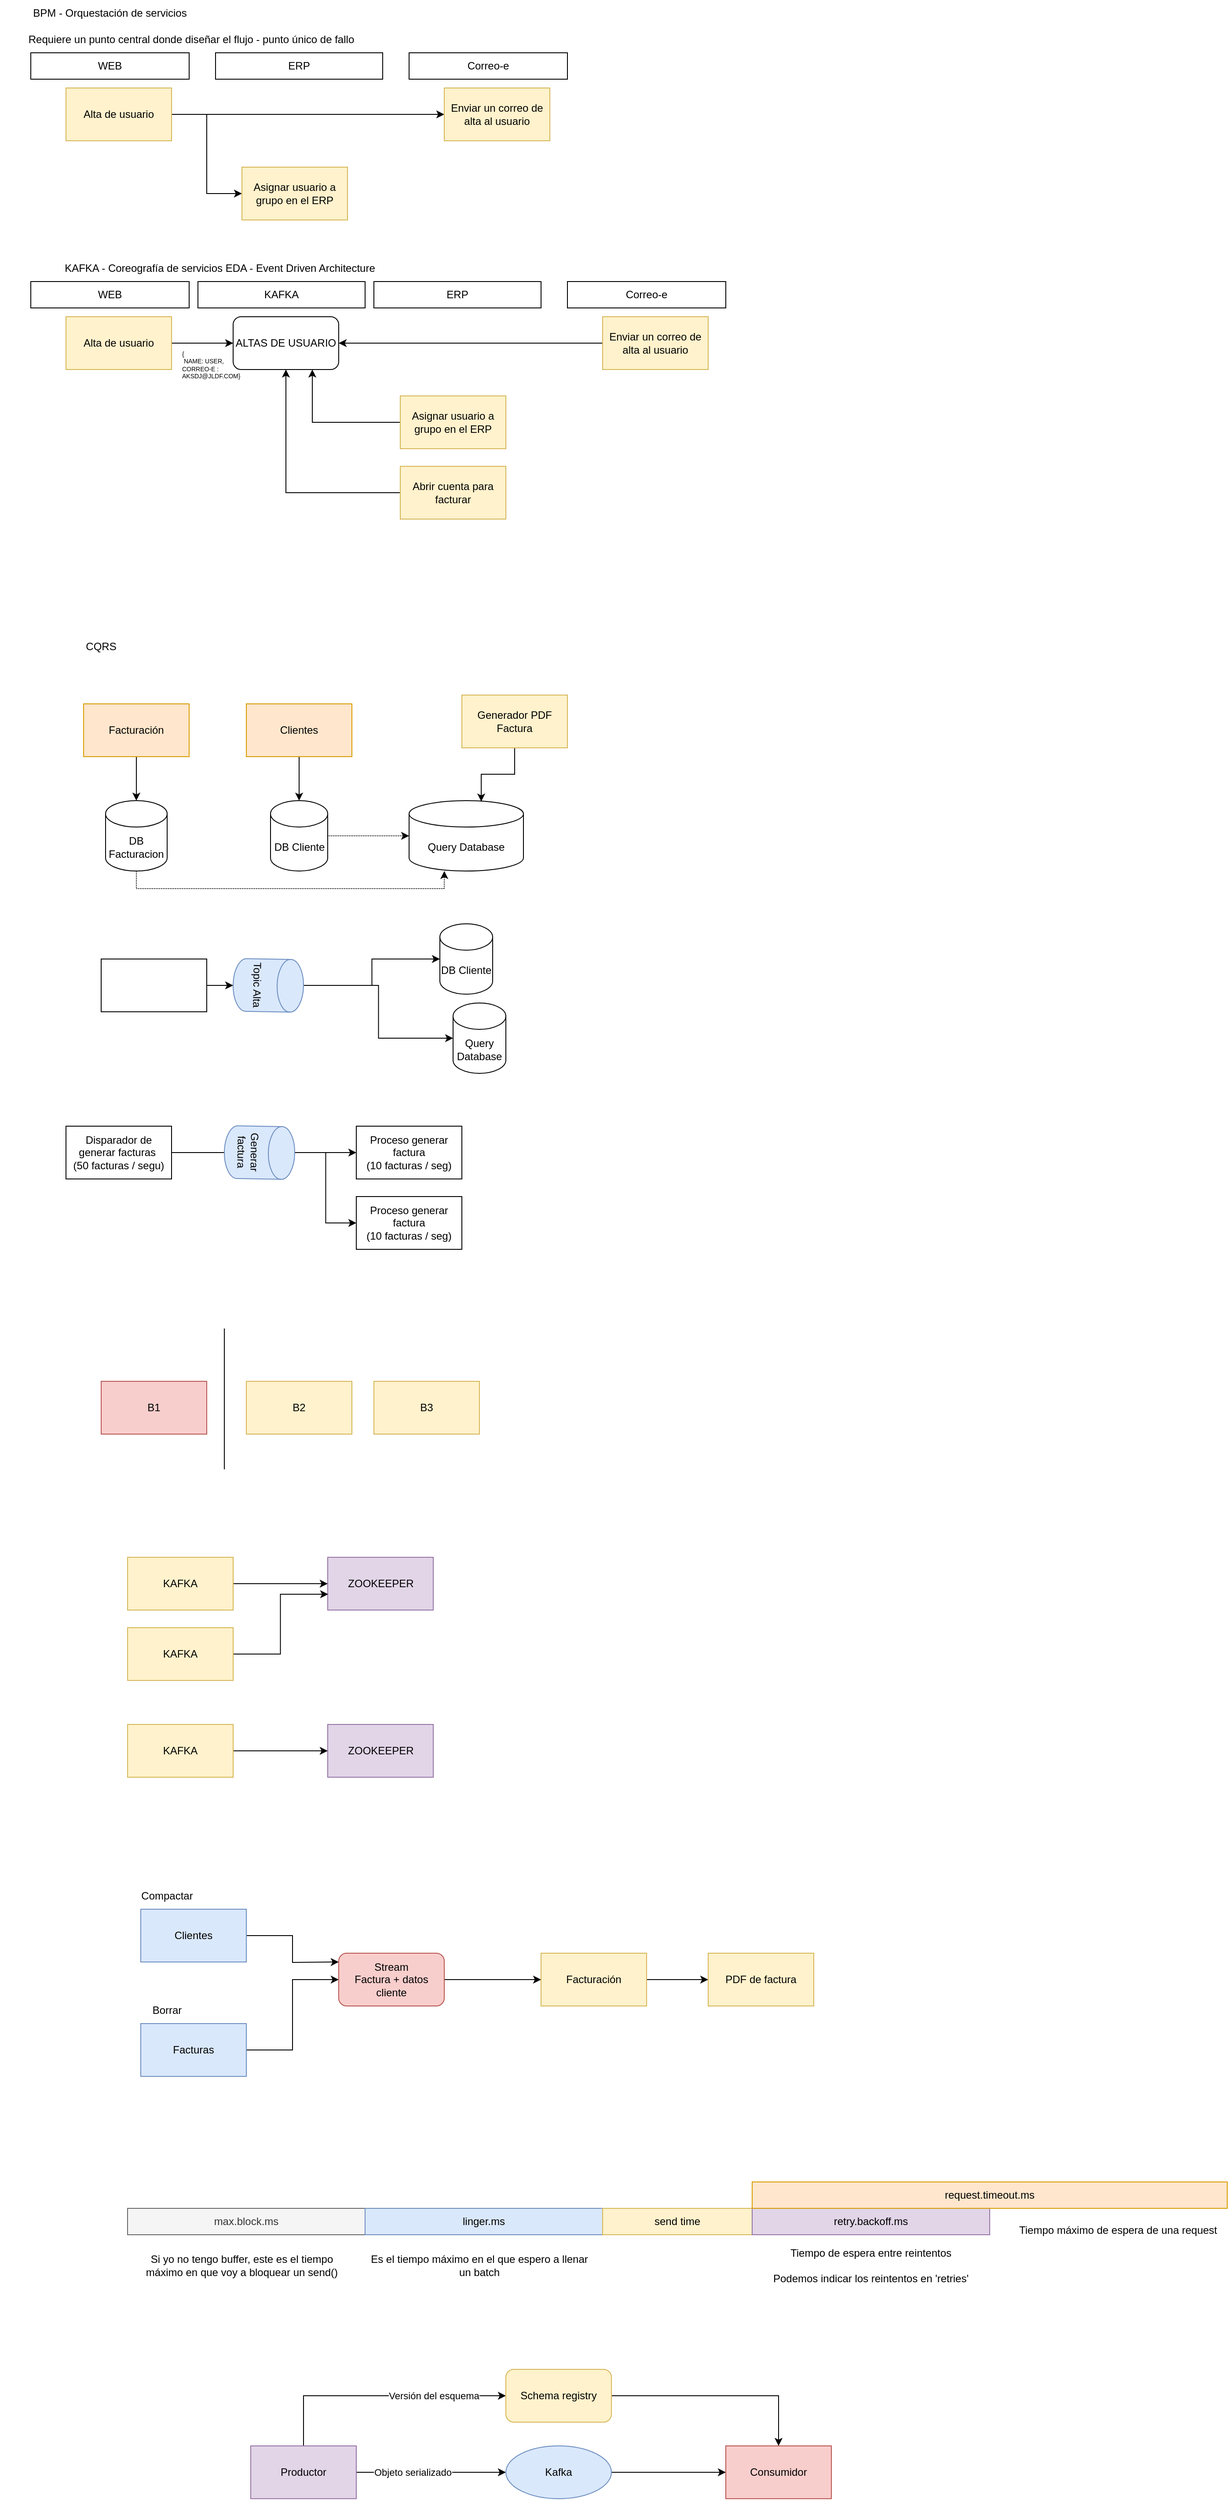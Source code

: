 <mxfile version="16.5.1" type="device"><diagram id="fLxO4m48xJR7mqXP97U9" name="Página-1"><mxGraphModel dx="1377" dy="808" grid="1" gridSize="10" guides="1" tooltips="1" connect="1" arrows="1" fold="1" page="1" pageScale="1" pageWidth="827" pageHeight="1169" math="0" shadow="0"><root><mxCell id="0"/><mxCell id="1" parent="0"/><mxCell id="S6XAkxGXSJYowWKBwoPL-4" style="edgeStyle=orthogonalEdgeStyle;rounded=0;orthogonalLoop=1;jettySize=auto;html=1;entryX=0;entryY=0.5;entryDx=0;entryDy=0;" parent="1" source="S6XAkxGXSJYowWKBwoPL-1" target="S6XAkxGXSJYowWKBwoPL-3" edge="1"><mxGeometry relative="1" as="geometry"/></mxCell><mxCell id="S6XAkxGXSJYowWKBwoPL-5" style="edgeStyle=orthogonalEdgeStyle;rounded=0;orthogonalLoop=1;jettySize=auto;html=1;entryX=0;entryY=0.5;entryDx=0;entryDy=0;" parent="1" source="S6XAkxGXSJYowWKBwoPL-1" target="S6XAkxGXSJYowWKBwoPL-2" edge="1"><mxGeometry relative="1" as="geometry"/></mxCell><mxCell id="S6XAkxGXSJYowWKBwoPL-1" value="Alta de usuario" style="rounded=0;whiteSpace=wrap;html=1;fillColor=#fff2cc;strokeColor=#d6b656;" parent="1" vertex="1"><mxGeometry x="170" y="330" width="120" height="60" as="geometry"/></mxCell><mxCell id="S6XAkxGXSJYowWKBwoPL-2" value="Asignar usuario a grupo en el ERP" style="rounded=0;whiteSpace=wrap;html=1;fillColor=#fff2cc;strokeColor=#d6b656;" parent="1" vertex="1"><mxGeometry x="370" y="420" width="120" height="60" as="geometry"/></mxCell><mxCell id="S6XAkxGXSJYowWKBwoPL-3" value="Enviar un correo de alta al usuario" style="rounded=0;whiteSpace=wrap;html=1;fillColor=#fff2cc;strokeColor=#d6b656;" parent="1" vertex="1"><mxGeometry x="600" y="330" width="120" height="60" as="geometry"/></mxCell><mxCell id="S6XAkxGXSJYowWKBwoPL-6" value="BPM - Orquestación de servicios" style="text;html=1;strokeColor=none;fillColor=none;align=center;verticalAlign=middle;whiteSpace=wrap;rounded=0;" parent="1" vertex="1"><mxGeometry x="95" y="230" width="250" height="30" as="geometry"/></mxCell><mxCell id="S6XAkxGXSJYowWKBwoPL-7" value="WEB" style="rounded=0;whiteSpace=wrap;html=1;" parent="1" vertex="1"><mxGeometry x="130" y="290" width="180" height="30" as="geometry"/></mxCell><mxCell id="S6XAkxGXSJYowWKBwoPL-8" value="ERP" style="rounded=0;whiteSpace=wrap;html=1;" parent="1" vertex="1"><mxGeometry x="340" y="290" width="190" height="30" as="geometry"/></mxCell><mxCell id="S6XAkxGXSJYowWKBwoPL-9" value="Correo-e" style="rounded=0;whiteSpace=wrap;html=1;" parent="1" vertex="1"><mxGeometry x="560" y="290" width="180" height="30" as="geometry"/></mxCell><mxCell id="S6XAkxGXSJYowWKBwoPL-21" style="edgeStyle=orthogonalEdgeStyle;rounded=0;orthogonalLoop=1;jettySize=auto;html=1;entryX=0;entryY=0.5;entryDx=0;entryDy=0;" parent="1" source="S6XAkxGXSJYowWKBwoPL-12" target="S6XAkxGXSJYowWKBwoPL-20" edge="1"><mxGeometry relative="1" as="geometry"/></mxCell><mxCell id="S6XAkxGXSJYowWKBwoPL-12" value="Alta de usuario" style="rounded=0;whiteSpace=wrap;html=1;fillColor=#fff2cc;strokeColor=#d6b656;" parent="1" vertex="1"><mxGeometry x="170" y="590" width="120" height="60" as="geometry"/></mxCell><mxCell id="S6XAkxGXSJYowWKBwoPL-24" style="edgeStyle=orthogonalEdgeStyle;rounded=0;orthogonalLoop=1;jettySize=auto;html=1;entryX=0.75;entryY=1;entryDx=0;entryDy=0;fontSize=7;" parent="1" source="S6XAkxGXSJYowWKBwoPL-13" target="S6XAkxGXSJYowWKBwoPL-20" edge="1"><mxGeometry relative="1" as="geometry"/></mxCell><mxCell id="S6XAkxGXSJYowWKBwoPL-13" value="Asignar usuario a grupo en el ERP" style="rounded=0;whiteSpace=wrap;html=1;fillColor=#fff2cc;strokeColor=#d6b656;" parent="1" vertex="1"><mxGeometry x="550" y="680" width="120" height="60" as="geometry"/></mxCell><mxCell id="S6XAkxGXSJYowWKBwoPL-23" style="edgeStyle=orthogonalEdgeStyle;rounded=0;orthogonalLoop=1;jettySize=auto;html=1;entryX=1;entryY=0.5;entryDx=0;entryDy=0;fontSize=7;" parent="1" source="S6XAkxGXSJYowWKBwoPL-14" target="S6XAkxGXSJYowWKBwoPL-20" edge="1"><mxGeometry relative="1" as="geometry"/></mxCell><mxCell id="S6XAkxGXSJYowWKBwoPL-14" value="Enviar un correo de alta al usuario" style="rounded=0;whiteSpace=wrap;html=1;fillColor=#fff2cc;strokeColor=#d6b656;" parent="1" vertex="1"><mxGeometry x="780" y="590" width="120" height="60" as="geometry"/></mxCell><mxCell id="S6XAkxGXSJYowWKBwoPL-15" value="KAFKA - Coreografía de servicios EDA - Event Driven Architecture" style="text;html=1;strokeColor=none;fillColor=none;align=center;verticalAlign=middle;whiteSpace=wrap;rounded=0;" parent="1" vertex="1"><mxGeometry x="110" y="520" width="470" height="30" as="geometry"/></mxCell><mxCell id="S6XAkxGXSJYowWKBwoPL-16" value="WEB" style="rounded=0;whiteSpace=wrap;html=1;" parent="1" vertex="1"><mxGeometry x="130" y="550" width="180" height="30" as="geometry"/></mxCell><mxCell id="S6XAkxGXSJYowWKBwoPL-17" value="ERP" style="rounded=0;whiteSpace=wrap;html=1;" parent="1" vertex="1"><mxGeometry x="520" y="550" width="190" height="30" as="geometry"/></mxCell><mxCell id="S6XAkxGXSJYowWKBwoPL-18" value="Correo-e" style="rounded=0;whiteSpace=wrap;html=1;" parent="1" vertex="1"><mxGeometry x="740" y="550" width="180" height="30" as="geometry"/></mxCell><mxCell id="S6XAkxGXSJYowWKBwoPL-19" value="KAFKA" style="rounded=0;whiteSpace=wrap;html=1;" parent="1" vertex="1"><mxGeometry x="320" y="550" width="190" height="30" as="geometry"/></mxCell><mxCell id="S6XAkxGXSJYowWKBwoPL-20" value="ALTAS DE USUARIO" style="rounded=1;whiteSpace=wrap;html=1;" parent="1" vertex="1"><mxGeometry x="360" y="590" width="120" height="60" as="geometry"/></mxCell><mxCell id="S6XAkxGXSJYowWKBwoPL-22" value="{&lt;br style=&quot;font-size: 7px;&quot;&gt;&amp;nbsp;NAME: USER,&lt;br style=&quot;font-size: 7px;&quot;&gt;CORREO-E : AKSDJ@JLDF.COM}" style="text;html=1;strokeColor=none;fillColor=none;align=left;verticalAlign=middle;whiteSpace=wrap;rounded=0;fontSize=7;" parent="1" vertex="1"><mxGeometry x="300" y="630" width="60" height="30" as="geometry"/></mxCell><mxCell id="S6XAkxGXSJYowWKBwoPL-25" value="Requiere un punto central donde diseñar el flujo - punto único de fallo" style="text;html=1;strokeColor=none;fillColor=none;align=center;verticalAlign=middle;whiteSpace=wrap;rounded=0;" parent="1" vertex="1"><mxGeometry x="95" y="260" width="435" height="30" as="geometry"/></mxCell><mxCell id="S6XAkxGXSJYowWKBwoPL-27" style="edgeStyle=orthogonalEdgeStyle;rounded=0;orthogonalLoop=1;jettySize=auto;html=1;fontSize=12;" parent="1" source="S6XAkxGXSJYowWKBwoPL-26" target="S6XAkxGXSJYowWKBwoPL-20" edge="1"><mxGeometry relative="1" as="geometry"/></mxCell><mxCell id="S6XAkxGXSJYowWKBwoPL-26" value="&lt;font style=&quot;font-size: 12px&quot;&gt;Abrir cuenta para facturar&lt;/font&gt;" style="rounded=0;whiteSpace=wrap;html=1;fontSize=7;fillColor=#fff2cc;strokeColor=#d6b656;" parent="1" vertex="1"><mxGeometry x="550" y="760" width="120" height="60" as="geometry"/></mxCell><mxCell id="S6XAkxGXSJYowWKBwoPL-28" value="CQRS" style="text;html=1;strokeColor=none;fillColor=none;align=center;verticalAlign=middle;whiteSpace=wrap;rounded=0;fontSize=12;" parent="1" vertex="1"><mxGeometry x="180" y="950" width="60" height="30" as="geometry"/></mxCell><mxCell id="S6XAkxGXSJYowWKBwoPL-31" style="edgeStyle=orthogonalEdgeStyle;rounded=0;orthogonalLoop=1;jettySize=auto;html=1;fontSize=12;" parent="1" source="S6XAkxGXSJYowWKBwoPL-29" edge="1"><mxGeometry relative="1" as="geometry"><mxPoint x="250" y="1140" as="targetPoint"/></mxGeometry></mxCell><mxCell id="S6XAkxGXSJYowWKBwoPL-29" value="Facturación" style="rounded=0;whiteSpace=wrap;html=1;fontSize=12;fillColor=#ffe6cc;strokeColor=#d79b00;" parent="1" vertex="1"><mxGeometry x="190" y="1030" width="120" height="60" as="geometry"/></mxCell><mxCell id="S6XAkxGXSJYowWKBwoPL-34" style="edgeStyle=orthogonalEdgeStyle;rounded=0;orthogonalLoop=1;jettySize=auto;html=1;entryX=0.5;entryY=0;entryDx=0;entryDy=0;entryPerimeter=0;fontSize=12;" parent="1" source="S6XAkxGXSJYowWKBwoPL-30" target="S6XAkxGXSJYowWKBwoPL-33" edge="1"><mxGeometry relative="1" as="geometry"/></mxCell><mxCell id="S6XAkxGXSJYowWKBwoPL-30" value="Clientes" style="rounded=0;whiteSpace=wrap;html=1;fontSize=12;fillColor=#ffe6cc;strokeColor=#d79b00;" parent="1" vertex="1"><mxGeometry x="375" y="1030" width="120" height="60" as="geometry"/></mxCell><mxCell id="S6XAkxGXSJYowWKBwoPL-39" style="edgeStyle=orthogonalEdgeStyle;rounded=0;orthogonalLoop=1;jettySize=auto;html=1;entryX=0.308;entryY=1;entryDx=0;entryDy=0;entryPerimeter=0;fontSize=12;dashed=1;dashPattern=1 1;" parent="1" source="S6XAkxGXSJYowWKBwoPL-32" target="S6XAkxGXSJYowWKBwoPL-37" edge="1"><mxGeometry relative="1" as="geometry"><Array as="points"><mxPoint x="250" y="1240"/><mxPoint x="600" y="1240"/></Array></mxGeometry></mxCell><mxCell id="S6XAkxGXSJYowWKBwoPL-32" value="DB Facturacion" style="shape=cylinder3;whiteSpace=wrap;html=1;boundedLbl=1;backgroundOutline=1;size=15;fontSize=12;" parent="1" vertex="1"><mxGeometry x="215" y="1140" width="70" height="80" as="geometry"/></mxCell><mxCell id="S6XAkxGXSJYowWKBwoPL-38" style="edgeStyle=orthogonalEdgeStyle;rounded=0;orthogonalLoop=1;jettySize=auto;html=1;fontSize=12;dashed=1;dashPattern=1 1;" parent="1" source="S6XAkxGXSJYowWKBwoPL-33" target="S6XAkxGXSJYowWKBwoPL-37" edge="1"><mxGeometry relative="1" as="geometry"/></mxCell><mxCell id="S6XAkxGXSJYowWKBwoPL-33" value="DB Cliente" style="shape=cylinder3;whiteSpace=wrap;html=1;boundedLbl=1;backgroundOutline=1;size=15;fontSize=12;" parent="1" vertex="1"><mxGeometry x="402.5" y="1140" width="65" height="80" as="geometry"/></mxCell><mxCell id="S6XAkxGXSJYowWKBwoPL-40" style="edgeStyle=orthogonalEdgeStyle;rounded=0;orthogonalLoop=1;jettySize=auto;html=1;entryX=0.631;entryY=0.013;entryDx=0;entryDy=0;entryPerimeter=0;fontSize=12;" parent="1" source="S6XAkxGXSJYowWKBwoPL-35" target="S6XAkxGXSJYowWKBwoPL-37" edge="1"><mxGeometry relative="1" as="geometry"/></mxCell><mxCell id="S6XAkxGXSJYowWKBwoPL-35" value="Generador PDF Factura" style="rounded=0;whiteSpace=wrap;html=1;fontSize=12;fillColor=#fff2cc;strokeColor=#d6b656;" parent="1" vertex="1"><mxGeometry x="620" y="1020" width="120" height="60" as="geometry"/></mxCell><mxCell id="S6XAkxGXSJYowWKBwoPL-37" value="Query Database" style="shape=cylinder3;whiteSpace=wrap;html=1;boundedLbl=1;backgroundOutline=1;size=15;fontSize=12;" parent="1" vertex="1"><mxGeometry x="560" y="1140" width="130" height="80" as="geometry"/></mxCell><mxCell id="S6XAkxGXSJYowWKBwoPL-44" style="edgeStyle=orthogonalEdgeStyle;rounded=0;orthogonalLoop=1;jettySize=auto;html=1;fontSize=12;" parent="1" source="S6XAkxGXSJYowWKBwoPL-41" target="S6XAkxGXSJYowWKBwoPL-45" edge="1"><mxGeometry relative="1" as="geometry"><mxPoint x="530" y="1300" as="targetPoint"/></mxGeometry></mxCell><mxCell id="S6XAkxGXSJYowWKBwoPL-46" style="edgeStyle=orthogonalEdgeStyle;rounded=0;orthogonalLoop=1;jettySize=auto;html=1;fontSize=12;" parent="1" source="S6XAkxGXSJYowWKBwoPL-41" target="S6XAkxGXSJYowWKBwoPL-47" edge="1"><mxGeometry relative="1" as="geometry"><mxPoint x="590" y="1410" as="targetPoint"/></mxGeometry></mxCell><mxCell id="S6XAkxGXSJYowWKBwoPL-41" value="Topic Alta" style="shape=cylinder3;whiteSpace=wrap;html=1;boundedLbl=1;backgroundOutline=1;size=15;fontSize=12;rotation=91;fillColor=#dae8fc;strokeColor=#6c8ebf;" parent="1" vertex="1"><mxGeometry x="370" y="1310" width="60" height="80" as="geometry"/></mxCell><mxCell id="S6XAkxGXSJYowWKBwoPL-43" style="edgeStyle=orthogonalEdgeStyle;rounded=0;orthogonalLoop=1;jettySize=auto;html=1;fontSize=12;" parent="1" source="S6XAkxGXSJYowWKBwoPL-42" target="S6XAkxGXSJYowWKBwoPL-41" edge="1"><mxGeometry relative="1" as="geometry"/></mxCell><mxCell id="S6XAkxGXSJYowWKBwoPL-42" value="" style="rounded=0;whiteSpace=wrap;html=1;fontSize=12;" parent="1" vertex="1"><mxGeometry x="210" y="1320" width="120" height="60" as="geometry"/></mxCell><mxCell id="S6XAkxGXSJYowWKBwoPL-45" value="DB Cliente" style="shape=cylinder3;whiteSpace=wrap;html=1;boundedLbl=1;backgroundOutline=1;size=15;fontSize=12;" parent="1" vertex="1"><mxGeometry x="595" y="1280" width="60" height="80" as="geometry"/></mxCell><mxCell id="S6XAkxGXSJYowWKBwoPL-47" value="Query Database" style="shape=cylinder3;whiteSpace=wrap;html=1;boundedLbl=1;backgroundOutline=1;size=15;fontSize=12;" parent="1" vertex="1"><mxGeometry x="610" y="1370" width="60" height="80" as="geometry"/></mxCell><mxCell id="S6XAkxGXSJYowWKBwoPL-53" style="edgeStyle=orthogonalEdgeStyle;rounded=0;orthogonalLoop=1;jettySize=auto;html=1;fontSize=12;" parent="1" source="S6XAkxGXSJYowWKBwoPL-48" target="S6XAkxGXSJYowWKBwoPL-52" edge="1"><mxGeometry relative="1" as="geometry"/></mxCell><mxCell id="S6XAkxGXSJYowWKBwoPL-48" value="Disparador de generar facturas&amp;nbsp;&lt;br&gt;(50 facturas / segu)" style="rounded=0;whiteSpace=wrap;html=1;fontSize=12;" parent="1" vertex="1"><mxGeometry x="170" y="1510" width="120" height="60" as="geometry"/></mxCell><mxCell id="S6XAkxGXSJYowWKBwoPL-56" style="edgeStyle=orthogonalEdgeStyle;rounded=0;orthogonalLoop=1;jettySize=auto;html=1;entryX=0;entryY=0.5;entryDx=0;entryDy=0;fontSize=12;" parent="1" source="S6XAkxGXSJYowWKBwoPL-51" target="S6XAkxGXSJYowWKBwoPL-54" edge="1"><mxGeometry relative="1" as="geometry"/></mxCell><mxCell id="S6XAkxGXSJYowWKBwoPL-51" value="Generar factura" style="shape=cylinder3;whiteSpace=wrap;html=1;boundedLbl=1;backgroundOutline=1;size=15;fontSize=12;rotation=91;fillColor=#dae8fc;strokeColor=#6c8ebf;" parent="1" vertex="1"><mxGeometry x="360" y="1500" width="60" height="80" as="geometry"/></mxCell><mxCell id="S6XAkxGXSJYowWKBwoPL-52" value="Proceso generar factura&lt;br&gt;(10 facturas / seg)" style="rounded=0;whiteSpace=wrap;html=1;fontSize=12;" parent="1" vertex="1"><mxGeometry x="500" y="1510" width="120" height="60" as="geometry"/></mxCell><mxCell id="S6XAkxGXSJYowWKBwoPL-54" value="Proceso generar factura&lt;br&gt;(10 facturas / seg)" style="rounded=0;whiteSpace=wrap;html=1;fontSize=12;" parent="1" vertex="1"><mxGeometry x="500" y="1590" width="120" height="60" as="geometry"/></mxCell><mxCell id="S6XAkxGXSJYowWKBwoPL-57" value="B1" style="rounded=0;whiteSpace=wrap;html=1;fontSize=12;fillColor=#f8cecc;strokeColor=#b85450;" parent="1" vertex="1"><mxGeometry x="210" y="1800" width="120" height="60" as="geometry"/></mxCell><mxCell id="S6XAkxGXSJYowWKBwoPL-58" value="B2" style="rounded=0;whiteSpace=wrap;html=1;fontSize=12;fillColor=#fff2cc;strokeColor=#d6b656;" parent="1" vertex="1"><mxGeometry x="375" y="1800" width="120" height="60" as="geometry"/></mxCell><mxCell id="S6XAkxGXSJYowWKBwoPL-59" value="B3" style="rounded=0;whiteSpace=wrap;html=1;fontSize=12;fillColor=#fff2cc;strokeColor=#d6b656;" parent="1" vertex="1"><mxGeometry x="520" y="1800" width="120" height="60" as="geometry"/></mxCell><mxCell id="S6XAkxGXSJYowWKBwoPL-60" value="" style="endArrow=none;html=1;rounded=0;fontSize=12;" parent="1" edge="1"><mxGeometry width="50" height="50" relative="1" as="geometry"><mxPoint x="350" y="1900" as="sourcePoint"/><mxPoint x="350" y="1740" as="targetPoint"/></mxGeometry></mxCell><mxCell id="S6XAkxGXSJYowWKBwoPL-61" value="ZOOKEEPER" style="rounded=0;whiteSpace=wrap;html=1;fontSize=12;fillColor=#e1d5e7;strokeColor=#9673a6;" parent="1" vertex="1"><mxGeometry x="467.5" y="2000" width="120" height="60" as="geometry"/></mxCell><mxCell id="S6XAkxGXSJYowWKBwoPL-63" style="edgeStyle=orthogonalEdgeStyle;rounded=0;orthogonalLoop=1;jettySize=auto;html=1;entryX=0;entryY=0.5;entryDx=0;entryDy=0;fontSize=12;" parent="1" source="S6XAkxGXSJYowWKBwoPL-62" target="S6XAkxGXSJYowWKBwoPL-61" edge="1"><mxGeometry relative="1" as="geometry"/></mxCell><mxCell id="S6XAkxGXSJYowWKBwoPL-62" value="KAFKA" style="rounded=0;whiteSpace=wrap;html=1;fontSize=12;fillColor=#fff2cc;strokeColor=#d6b656;" parent="1" vertex="1"><mxGeometry x="240" y="2000" width="120" height="60" as="geometry"/></mxCell><mxCell id="S6XAkxGXSJYowWKBwoPL-65" style="edgeStyle=orthogonalEdgeStyle;rounded=0;orthogonalLoop=1;jettySize=auto;html=1;entryX=0.004;entryY=0.7;entryDx=0;entryDy=0;entryPerimeter=0;fontSize=12;" parent="1" source="S6XAkxGXSJYowWKBwoPL-64" target="S6XAkxGXSJYowWKBwoPL-61" edge="1"><mxGeometry relative="1" as="geometry"/></mxCell><mxCell id="S6XAkxGXSJYowWKBwoPL-64" value="KAFKA" style="rounded=0;whiteSpace=wrap;html=1;fontSize=12;fillColor=#fff2cc;strokeColor=#d6b656;" parent="1" vertex="1"><mxGeometry x="240" y="2080" width="120" height="60" as="geometry"/></mxCell><mxCell id="S6XAkxGXSJYowWKBwoPL-66" value="ZOOKEEPER" style="rounded=0;whiteSpace=wrap;html=1;fontSize=12;fillColor=#e1d5e7;strokeColor=#9673a6;" parent="1" vertex="1"><mxGeometry x="467.5" y="2190" width="120" height="60" as="geometry"/></mxCell><mxCell id="S6XAkxGXSJYowWKBwoPL-70" style="edgeStyle=orthogonalEdgeStyle;rounded=0;orthogonalLoop=1;jettySize=auto;html=1;fontSize=12;" parent="1" source="S6XAkxGXSJYowWKBwoPL-69" target="S6XAkxGXSJYowWKBwoPL-66" edge="1"><mxGeometry relative="1" as="geometry"/></mxCell><mxCell id="S6XAkxGXSJYowWKBwoPL-69" value="KAFKA" style="rounded=0;whiteSpace=wrap;html=1;fontSize=12;fillColor=#fff2cc;strokeColor=#d6b656;" parent="1" vertex="1"><mxGeometry x="240" y="2190" width="120" height="60" as="geometry"/></mxCell><mxCell id="LJff1ycHFHwa_moLUTAg-9" style="edgeStyle=orthogonalEdgeStyle;rounded=0;orthogonalLoop=1;jettySize=auto;html=1;" edge="1" parent="1" source="LJff1ycHFHwa_moLUTAg-1"><mxGeometry relative="1" as="geometry"><mxPoint x="480" y="2460" as="targetPoint"/></mxGeometry></mxCell><mxCell id="LJff1ycHFHwa_moLUTAg-1" value="Clientes" style="rounded=0;whiteSpace=wrap;html=1;fillColor=#dae8fc;strokeColor=#6c8ebf;" vertex="1" parent="1"><mxGeometry x="255" y="2400" width="120" height="60" as="geometry"/></mxCell><mxCell id="LJff1ycHFHwa_moLUTAg-6" style="edgeStyle=orthogonalEdgeStyle;rounded=0;orthogonalLoop=1;jettySize=auto;html=1;entryX=0;entryY=0.5;entryDx=0;entryDy=0;" edge="1" parent="1" source="LJff1ycHFHwa_moLUTAg-2" target="LJff1ycHFHwa_moLUTAg-10"><mxGeometry relative="1" as="geometry"><mxPoint x="490" y="2490" as="targetPoint"/></mxGeometry></mxCell><mxCell id="LJff1ycHFHwa_moLUTAg-2" value="Facturas" style="rounded=0;whiteSpace=wrap;html=1;fillColor=#dae8fc;strokeColor=#6c8ebf;" vertex="1" parent="1"><mxGeometry x="255" y="2530" width="120" height="60" as="geometry"/></mxCell><mxCell id="LJff1ycHFHwa_moLUTAg-5" value="" style="edgeStyle=orthogonalEdgeStyle;rounded=0;orthogonalLoop=1;jettySize=auto;html=1;" edge="1" parent="1" source="LJff1ycHFHwa_moLUTAg-3" target="LJff1ycHFHwa_moLUTAg-4"><mxGeometry relative="1" as="geometry"/></mxCell><mxCell id="LJff1ycHFHwa_moLUTAg-3" value="Facturación" style="rounded=0;whiteSpace=wrap;html=1;fillColor=#fff2cc;strokeColor=#d6b656;" vertex="1" parent="1"><mxGeometry x="710" y="2450" width="120" height="60" as="geometry"/></mxCell><mxCell id="LJff1ycHFHwa_moLUTAg-4" value="PDF de factura" style="whiteSpace=wrap;html=1;fillColor=#fff2cc;strokeColor=#d6b656;rounded=0;" vertex="1" parent="1"><mxGeometry x="900" y="2450" width="120" height="60" as="geometry"/></mxCell><mxCell id="LJff1ycHFHwa_moLUTAg-11" style="edgeStyle=orthogonalEdgeStyle;rounded=0;orthogonalLoop=1;jettySize=auto;html=1;" edge="1" parent="1" source="LJff1ycHFHwa_moLUTAg-10" target="LJff1ycHFHwa_moLUTAg-3"><mxGeometry relative="1" as="geometry"/></mxCell><mxCell id="LJff1ycHFHwa_moLUTAg-10" value="Stream&lt;br&gt;Factura + datos cliente" style="rounded=1;whiteSpace=wrap;html=1;fillColor=#f8cecc;strokeColor=#b85450;" vertex="1" parent="1"><mxGeometry x="480" y="2450" width="120" height="60" as="geometry"/></mxCell><mxCell id="LJff1ycHFHwa_moLUTAg-12" value="Compactar" style="text;html=1;strokeColor=none;fillColor=none;align=center;verticalAlign=middle;whiteSpace=wrap;rounded=0;" vertex="1" parent="1"><mxGeometry x="255" y="2370" width="60" height="30" as="geometry"/></mxCell><mxCell id="LJff1ycHFHwa_moLUTAg-13" value="Borrar" style="text;html=1;strokeColor=none;fillColor=none;align=center;verticalAlign=middle;whiteSpace=wrap;rounded=0;" vertex="1" parent="1"><mxGeometry x="255" y="2500" width="60" height="30" as="geometry"/></mxCell><mxCell id="LJff1ycHFHwa_moLUTAg-14" value="max.block.ms" style="rounded=0;whiteSpace=wrap;html=1;fillColor=#f5f5f5;fontColor=#333333;strokeColor=#666666;" vertex="1" parent="1"><mxGeometry x="240" y="2740" width="270" height="30" as="geometry"/></mxCell><mxCell id="LJff1ycHFHwa_moLUTAg-16" value="linger.ms" style="rounded=0;whiteSpace=wrap;html=1;fillColor=#dae8fc;strokeColor=#6c8ebf;" vertex="1" parent="1"><mxGeometry x="510" y="2740" width="270" height="30" as="geometry"/></mxCell><mxCell id="LJff1ycHFHwa_moLUTAg-17" value="send time" style="rounded=0;whiteSpace=wrap;html=1;fillColor=#fff2cc;strokeColor=#d6b656;" vertex="1" parent="1"><mxGeometry x="780" y="2740" width="170" height="30" as="geometry"/></mxCell><mxCell id="LJff1ycHFHwa_moLUTAg-18" value="retry.backoff.ms" style="rounded=0;whiteSpace=wrap;html=1;fillColor=#e1d5e7;strokeColor=#9673a6;" vertex="1" parent="1"><mxGeometry x="950" y="2740" width="270" height="30" as="geometry"/></mxCell><mxCell id="LJff1ycHFHwa_moLUTAg-19" value="request.timeout.ms" style="rounded=0;whiteSpace=wrap;html=1;fillColor=#ffe6cc;strokeColor=#d79b00;" vertex="1" parent="1"><mxGeometry x="950" y="2710" width="540" height="30" as="geometry"/></mxCell><mxCell id="LJff1ycHFHwa_moLUTAg-20" value="Si yo no tengo buffer, este es el tiempo máximo en que voy a bloquear un send()" style="text;html=1;strokeColor=none;fillColor=none;align=center;verticalAlign=middle;whiteSpace=wrap;rounded=0;" vertex="1" parent="1"><mxGeometry x="245" y="2790" width="250" height="30" as="geometry"/></mxCell><mxCell id="LJff1ycHFHwa_moLUTAg-21" value="Es el tiempo máximo en el que espero a llenar un batch" style="text;html=1;strokeColor=none;fillColor=none;align=center;verticalAlign=middle;whiteSpace=wrap;rounded=0;" vertex="1" parent="1"><mxGeometry x="515" y="2790" width="250" height="30" as="geometry"/></mxCell><mxCell id="LJff1ycHFHwa_moLUTAg-22" value="Tiempo de espera entre reintentos&lt;br&gt;&lt;br&gt;Podemos indicar los reintentos en 'retries'" style="text;html=1;strokeColor=none;fillColor=none;align=center;verticalAlign=middle;whiteSpace=wrap;rounded=0;" vertex="1" parent="1"><mxGeometry x="960" y="2790" width="250" height="30" as="geometry"/></mxCell><mxCell id="LJff1ycHFHwa_moLUTAg-23" value="Tiempo máximo de espera de una request" style="text;html=1;strokeColor=none;fillColor=none;align=center;verticalAlign=middle;whiteSpace=wrap;rounded=0;" vertex="1" parent="1"><mxGeometry x="1241" y="2750" width="250" height="30" as="geometry"/></mxCell><mxCell id="LJff1ycHFHwa_moLUTAg-26" style="edgeStyle=orthogonalEdgeStyle;rounded=0;orthogonalLoop=1;jettySize=auto;html=1;entryX=0;entryY=0.5;entryDx=0;entryDy=0;exitX=0.5;exitY=0;exitDx=0;exitDy=0;" edge="1" parent="1" source="LJff1ycHFHwa_moLUTAg-24" target="LJff1ycHFHwa_moLUTAg-27"><mxGeometry relative="1" as="geometry"><mxPoint x="510" y="2950" as="targetPoint"/><mxPoint x="510" y="3006" as="sourcePoint"/></mxGeometry></mxCell><mxCell id="LJff1ycHFHwa_moLUTAg-33" value="Versión del esquema" style="edgeLabel;html=1;align=center;verticalAlign=middle;resizable=0;points=[];" vertex="1" connectable="0" parent="LJff1ycHFHwa_moLUTAg-26"><mxGeometry x="0.425" relative="1" as="geometry"><mxPoint as="offset"/></mxGeometry></mxCell><mxCell id="LJff1ycHFHwa_moLUTAg-30" value="" style="edgeStyle=orthogonalEdgeStyle;rounded=0;orthogonalLoop=1;jettySize=auto;html=1;" edge="1" parent="1" source="LJff1ycHFHwa_moLUTAg-24" target="LJff1ycHFHwa_moLUTAg-29"><mxGeometry relative="1" as="geometry"/></mxCell><mxCell id="LJff1ycHFHwa_moLUTAg-32" value="Objeto serializado" style="edgeLabel;html=1;align=center;verticalAlign=middle;resizable=0;points=[];" vertex="1" connectable="0" parent="LJff1ycHFHwa_moLUTAg-30"><mxGeometry x="-0.247" relative="1" as="geometry"><mxPoint as="offset"/></mxGeometry></mxCell><mxCell id="LJff1ycHFHwa_moLUTAg-24" value="Productor" style="rounded=0;whiteSpace=wrap;html=1;fillColor=#e1d5e7;strokeColor=#9673a6;" vertex="1" parent="1"><mxGeometry x="380" y="3010" width="120" height="60" as="geometry"/></mxCell><mxCell id="LJff1ycHFHwa_moLUTAg-25" value="Consumidor" style="rounded=0;whiteSpace=wrap;html=1;fillColor=#f8cecc;strokeColor=#b85450;" vertex="1" parent="1"><mxGeometry x="920" y="3010" width="120" height="60" as="geometry"/></mxCell><mxCell id="LJff1ycHFHwa_moLUTAg-28" style="edgeStyle=orthogonalEdgeStyle;rounded=0;orthogonalLoop=1;jettySize=auto;html=1;" edge="1" parent="1" source="LJff1ycHFHwa_moLUTAg-27" target="LJff1ycHFHwa_moLUTAg-25"><mxGeometry relative="1" as="geometry"/></mxCell><mxCell id="LJff1ycHFHwa_moLUTAg-27" value="Schema registry" style="rounded=1;whiteSpace=wrap;html=1;fillColor=#fff2cc;strokeColor=#d6b656;" vertex="1" parent="1"><mxGeometry x="670" y="2923" width="120" height="60" as="geometry"/></mxCell><mxCell id="LJff1ycHFHwa_moLUTAg-31" style="edgeStyle=orthogonalEdgeStyle;rounded=0;orthogonalLoop=1;jettySize=auto;html=1;" edge="1" parent="1" source="LJff1ycHFHwa_moLUTAg-29" target="LJff1ycHFHwa_moLUTAg-25"><mxGeometry relative="1" as="geometry"/></mxCell><mxCell id="LJff1ycHFHwa_moLUTAg-29" value="Kafka" style="ellipse;whiteSpace=wrap;html=1;fillColor=#dae8fc;strokeColor=#6c8ebf;rounded=0;" vertex="1" parent="1"><mxGeometry x="670" y="3010" width="120" height="60" as="geometry"/></mxCell></root></mxGraphModel></diagram></mxfile>